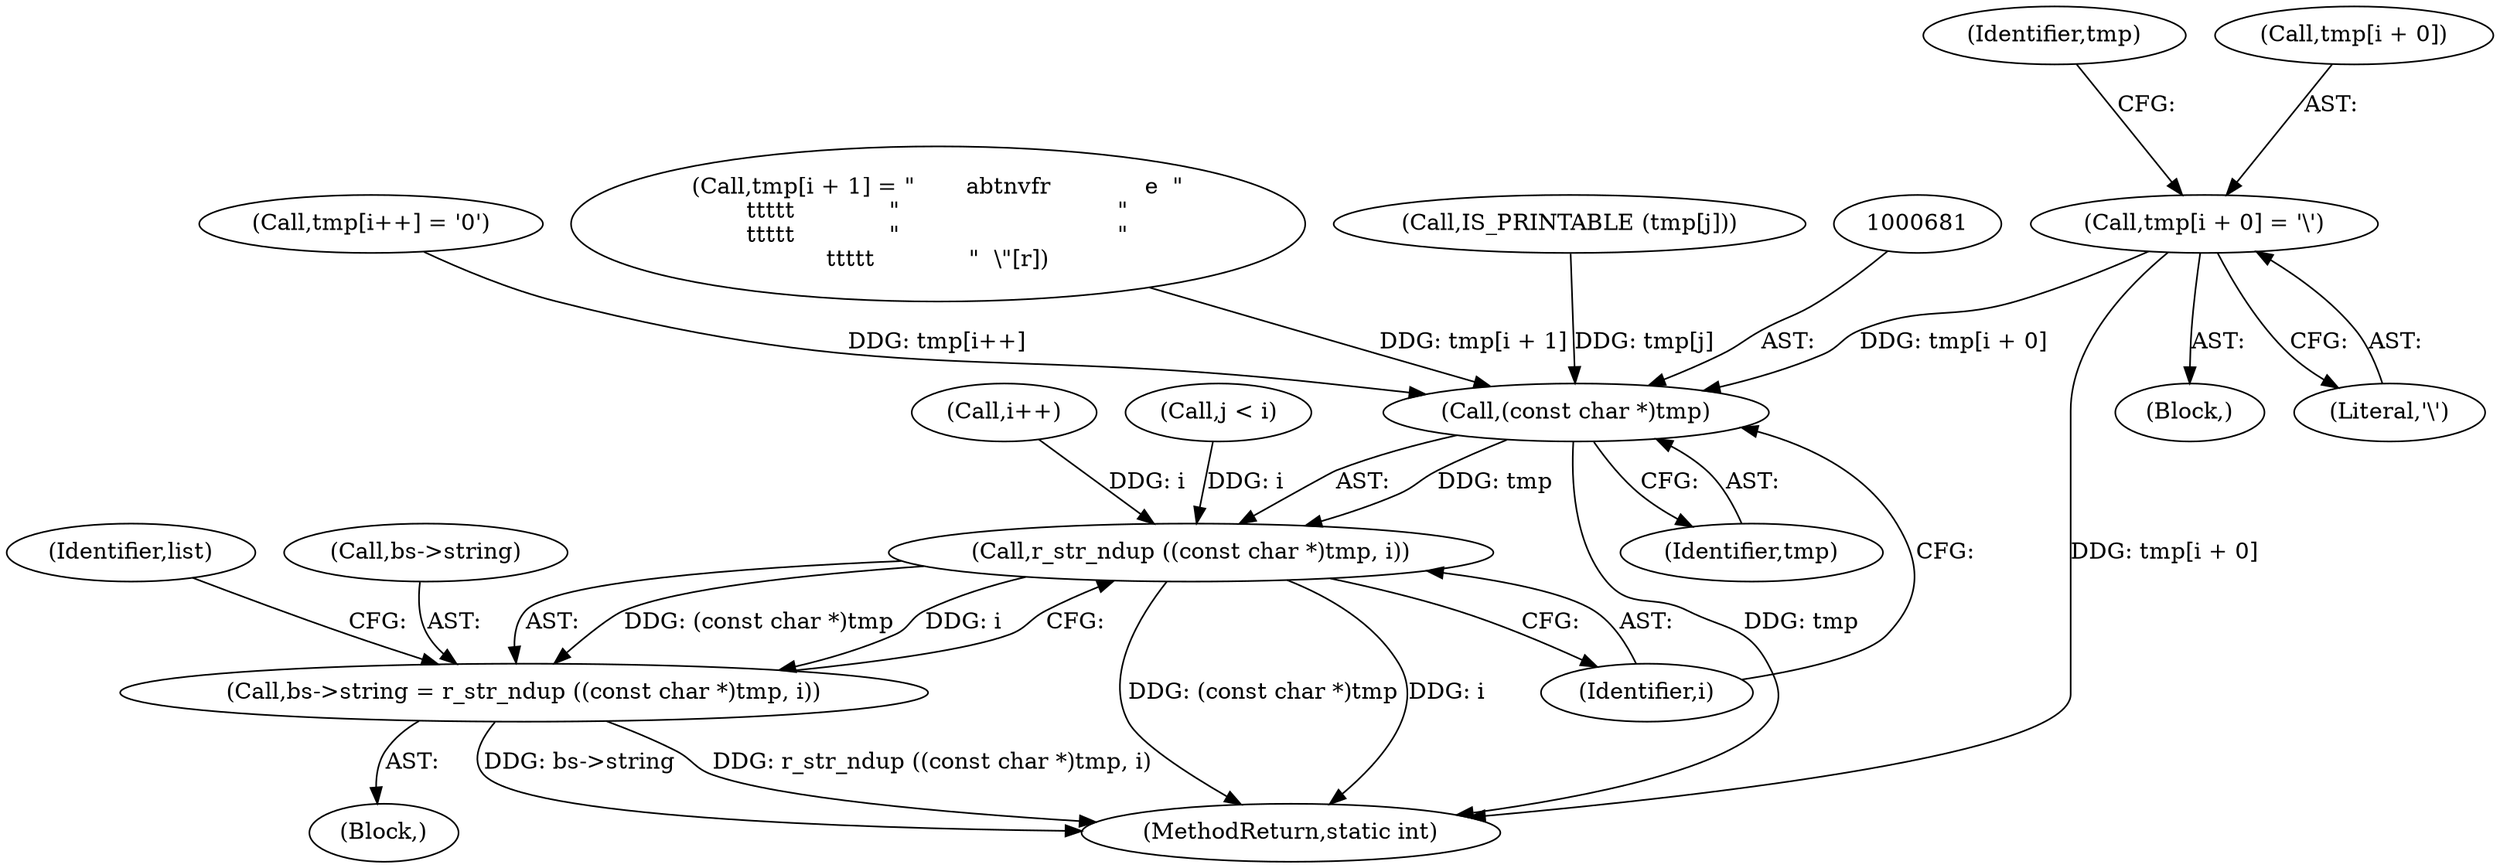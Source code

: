 digraph "0_radare2_3fcf41ed96ffa25b38029449520c8d0a198745f3@array" {
"1000479" [label="(Call,tmp[i + 0] = '\\')"];
"1000680" [label="(Call,(const char *)tmp)"];
"1000679" [label="(Call,r_str_ndup ((const char *)tmp, i))"];
"1000675" [label="(Call,bs->string = r_str_ndup ((const char *)tmp, i))"];
"1000509" [label="(Call,i++)"];
"1000679" [label="(Call,r_str_ndup ((const char *)tmp, i))"];
"1000680" [label="(Call,(const char *)tmp)"];
"1000685" [label="(Identifier,list)"];
"1000701" [label="(MethodReturn,static int)"];
"1000478" [label="(Block,)"];
"1000675" [label="(Call,bs->string = r_str_ndup ((const char *)tmp, i))"];
"1000488" [label="(Identifier,tmp)"];
"1000682" [label="(Identifier,tmp)"];
"1000683" [label="(Identifier,i)"];
"1000506" [label="(Call,tmp[i++] = '\0')"];
"1000527" [label="(Call,j < i)"];
"1000486" [label="(Call,tmp[i + 1] = \"       abtnvfr             e  \"\n\t\t\t\t\t             \"                              \"\n\t\t\t\t\t             \"                              \"\n\t\t\t\t\t             \"  \\\"[r])"];
"1000676" [label="(Call,bs->string)"];
"1000516" [label="(Block,)"];
"1000485" [label="(Literal,'\\')"];
"1000554" [label="(Call,IS_PRINTABLE (tmp[j]))"];
"1000480" [label="(Call,tmp[i + 0])"];
"1000479" [label="(Call,tmp[i + 0] = '\\')"];
"1000479" -> "1000478"  [label="AST: "];
"1000479" -> "1000485"  [label="CFG: "];
"1000480" -> "1000479"  [label="AST: "];
"1000485" -> "1000479"  [label="AST: "];
"1000488" -> "1000479"  [label="CFG: "];
"1000479" -> "1000701"  [label="DDG: tmp[i + 0]"];
"1000479" -> "1000680"  [label="DDG: tmp[i + 0]"];
"1000680" -> "1000679"  [label="AST: "];
"1000680" -> "1000682"  [label="CFG: "];
"1000681" -> "1000680"  [label="AST: "];
"1000682" -> "1000680"  [label="AST: "];
"1000683" -> "1000680"  [label="CFG: "];
"1000680" -> "1000701"  [label="DDG: tmp"];
"1000680" -> "1000679"  [label="DDG: tmp"];
"1000506" -> "1000680"  [label="DDG: tmp[i++]"];
"1000486" -> "1000680"  [label="DDG: tmp[i + 1]"];
"1000554" -> "1000680"  [label="DDG: tmp[j]"];
"1000679" -> "1000675"  [label="AST: "];
"1000679" -> "1000683"  [label="CFG: "];
"1000683" -> "1000679"  [label="AST: "];
"1000675" -> "1000679"  [label="CFG: "];
"1000679" -> "1000701"  [label="DDG: (const char *)tmp"];
"1000679" -> "1000701"  [label="DDG: i"];
"1000679" -> "1000675"  [label="DDG: (const char *)tmp"];
"1000679" -> "1000675"  [label="DDG: i"];
"1000527" -> "1000679"  [label="DDG: i"];
"1000509" -> "1000679"  [label="DDG: i"];
"1000675" -> "1000516"  [label="AST: "];
"1000676" -> "1000675"  [label="AST: "];
"1000685" -> "1000675"  [label="CFG: "];
"1000675" -> "1000701"  [label="DDG: bs->string"];
"1000675" -> "1000701"  [label="DDG: r_str_ndup ((const char *)tmp, i)"];
}
